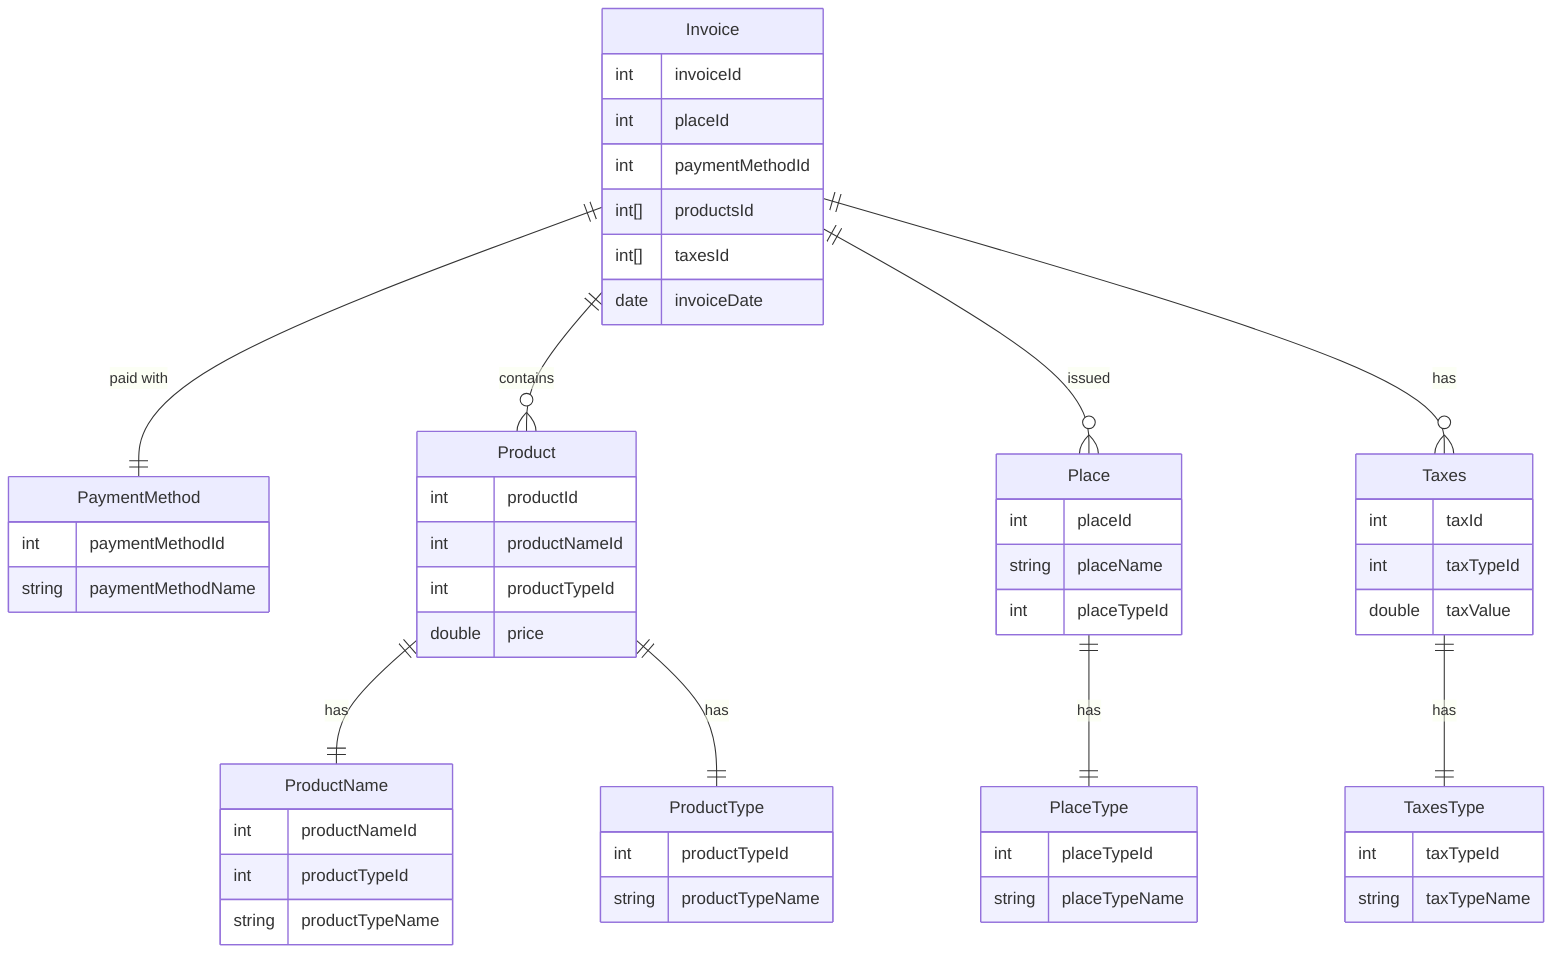 erDiagram
    Invoice {
        int invoiceId
        int placeId
        int paymentMethodId
        int[] productsId
        int[] taxesId
        date invoiceDate
    }
    PaymentMethod{
        int paymentMethodId
        string paymentMethodName
    }
    Product {
        int productId
        int productNameId
        int productTypeId
        double price
    }
    ProductName {
        int productNameId
        int productTypeId
        string productTypeName
    }
    ProductType {
        int productTypeId
        string productTypeName
    }
    Place {
        int placeId
        string placeName
        int placeTypeId
    }
    PlaceType {
        int placeTypeId
        string placeTypeName
    }
    TaxesType {
        int taxTypeId
        string taxTypeName
    }
    Taxes {
        int taxId
        int taxTypeId
        double taxValue
    }

    Invoice ||--o{ Product: "contains"
    Product ||--|| ProductName: "has"
    Product ||--|| ProductType: "has"
    Invoice ||--o{ Place: "issued"
    Place ||--|| PlaceType: "has"
    Invoice ||--o{ Taxes: "has"
    Taxes ||--|| TaxesType: "has"
    Invoice ||--|| PaymentMethod: "paid with"